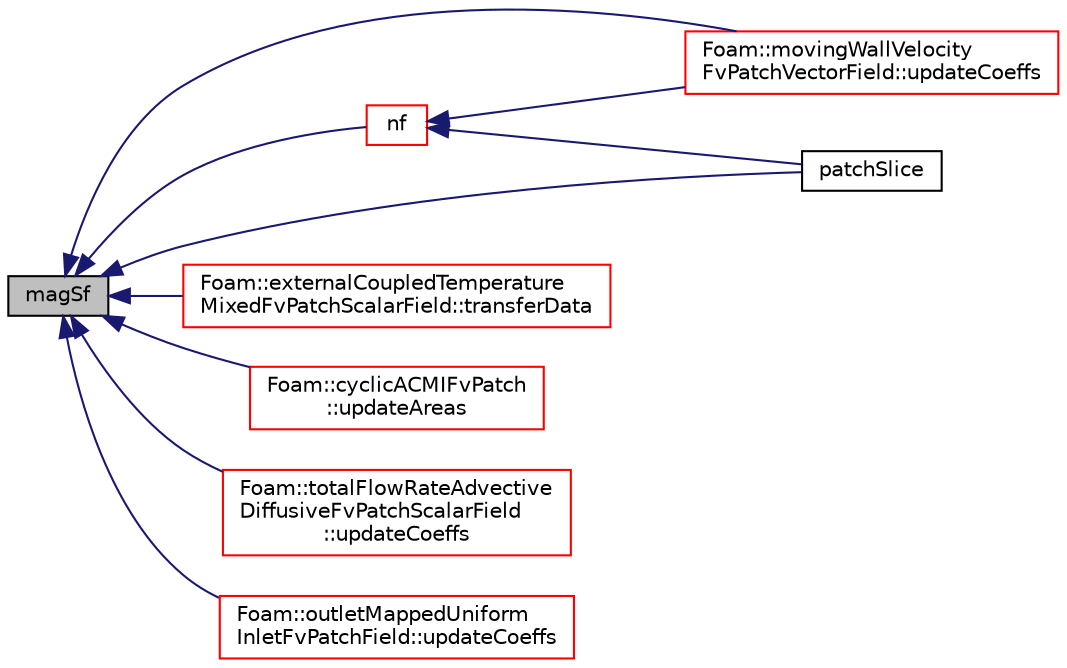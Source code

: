digraph "magSf"
{
  bgcolor="transparent";
  edge [fontname="Helvetica",fontsize="10",labelfontname="Helvetica",labelfontsize="10"];
  node [fontname="Helvetica",fontsize="10",shape=record];
  rankdir="LR";
  Node1197 [label="magSf",height=0.2,width=0.4,color="black", fillcolor="grey75", style="filled", fontcolor="black"];
  Node1197 -> Node1198 [dir="back",color="midnightblue",fontsize="10",style="solid",fontname="Helvetica"];
  Node1198 [label="nf",height=0.2,width=0.4,color="red",URL="$a23693.html#ac630ebe09f4b9ad480cd839dd3978459",tooltip="Return face normals. "];
  Node1198 -> Node1199 [dir="back",color="midnightblue",fontsize="10",style="solid",fontname="Helvetica"];
  Node1199 [label="Foam::movingWallVelocity\lFvPatchVectorField::updateCoeffs",height=0.2,width=0.4,color="red",URL="$a22989.html#a7e24eafac629d3733181cd942d4c902f",tooltip="Update the coefficients associated with the patch field. "];
  Node1198 -> Node1206 [dir="back",color="midnightblue",fontsize="10",style="solid",fontname="Helvetica"];
  Node1206 [label="patchSlice",height=0.2,width=0.4,color="black",URL="$a23693.html#abafaae120d11327175dacc1109283746",tooltip="Slice list to patch. "];
  Node1197 -> Node1206 [dir="back",color="midnightblue",fontsize="10",style="solid",fontname="Helvetica"];
  Node1197 -> Node1213 [dir="back",color="midnightblue",fontsize="10",style="solid",fontname="Helvetica"];
  Node1213 [label="Foam::externalCoupledTemperature\lMixedFvPatchScalarField::transferData",height=0.2,width=0.4,color="red",URL="$a31997.html#aaead10f96672ca2a1e5c291111cebf1e",tooltip="Transfer data for external source. "];
  Node1197 -> Node1217 [dir="back",color="midnightblue",fontsize="10",style="solid",fontname="Helvetica"];
  Node1217 [label="Foam::cyclicACMIFvPatch\l::updateAreas",height=0.2,width=0.4,color="red",URL="$a23629.html#aa41ad5c90a11f44713f615ab87a947c6",tooltip="Update the patch areas after AMI update. "];
  Node1197 -> Node1199 [dir="back",color="midnightblue",fontsize="10",style="solid",fontname="Helvetica"];
  Node1197 -> Node1222 [dir="back",color="midnightblue",fontsize="10",style="solid",fontname="Helvetica"];
  Node1222 [label="Foam::totalFlowRateAdvective\lDiffusiveFvPatchScalarField\l::updateCoeffs",height=0.2,width=0.4,color="red",URL="$a32013.html#a7e24eafac629d3733181cd942d4c902f",tooltip="Update the coefficients associated with the patch field. "];
  Node1197 -> Node1224 [dir="back",color="midnightblue",fontsize="10",style="solid",fontname="Helvetica"];
  Node1224 [label="Foam::outletMappedUniform\lInletFvPatchField::updateCoeffs",height=0.2,width=0.4,color="red",URL="$a23001.html#a7e24eafac629d3733181cd942d4c902f",tooltip="Update the coefficients associated with the patch field. "];
}
